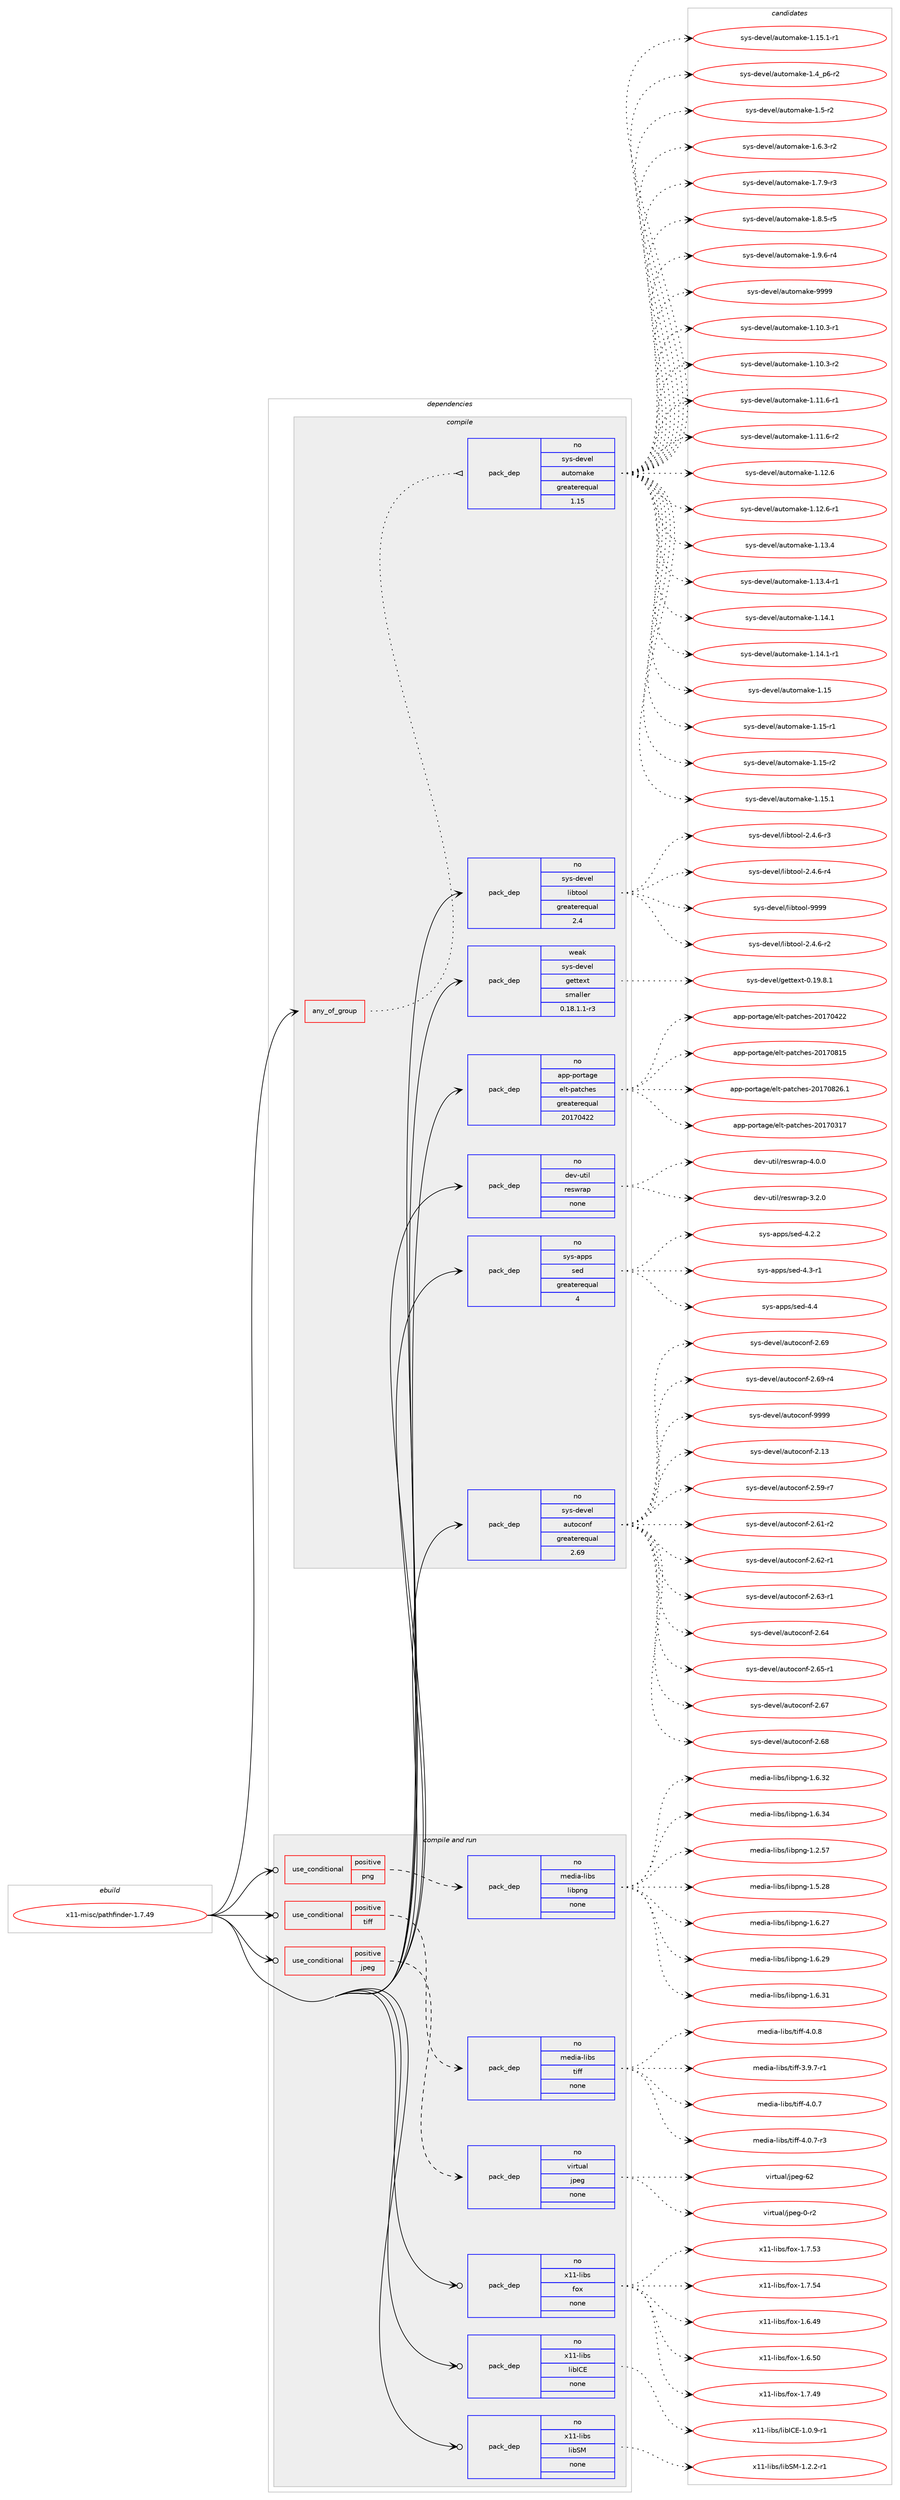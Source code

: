 digraph prolog {

# *************
# Graph options
# *************

newrank=true;
concentrate=true;
compound=true;
graph [rankdir=LR,fontname=Helvetica,fontsize=10,ranksep=1.5];#, ranksep=2.5, nodesep=0.2];
edge  [arrowhead=vee];
node  [fontname=Helvetica,fontsize=10];

# **********
# The ebuild
# **********

subgraph cluster_leftcol {
color=gray;
rank=same;
label=<<i>ebuild</i>>;
id [label="x11-misc/pathfinder-1.7.49", color=red, width=4, href="../x11-misc/pathfinder-1.7.49.svg"];
}

# ****************
# The dependencies
# ****************

subgraph cluster_midcol {
color=gray;
label=<<i>dependencies</i>>;
subgraph cluster_compile {
fillcolor="#eeeeee";
style=filled;
label=<<i>compile</i>>;
subgraph any9489 {
dependency523418 [label=<<TABLE BORDER="0" CELLBORDER="1" CELLSPACING="0" CELLPADDING="4"><TR><TD CELLPADDING="10">any_of_group</TD></TR></TABLE>>, shape=none, color=red];subgraph pack390386 {
dependency523419 [label=<<TABLE BORDER="0" CELLBORDER="1" CELLSPACING="0" CELLPADDING="4" WIDTH="220"><TR><TD ROWSPAN="6" CELLPADDING="30">pack_dep</TD></TR><TR><TD WIDTH="110">no</TD></TR><TR><TD>sys-devel</TD></TR><TR><TD>automake</TD></TR><TR><TD>greaterequal</TD></TR><TR><TD>1.15</TD></TR></TABLE>>, shape=none, color=blue];
}
dependency523418:e -> dependency523419:w [weight=20,style="dotted",arrowhead="oinv"];
}
id:e -> dependency523418:w [weight=20,style="solid",arrowhead="vee"];
subgraph pack390387 {
dependency523420 [label=<<TABLE BORDER="0" CELLBORDER="1" CELLSPACING="0" CELLPADDING="4" WIDTH="220"><TR><TD ROWSPAN="6" CELLPADDING="30">pack_dep</TD></TR><TR><TD WIDTH="110">no</TD></TR><TR><TD>app-portage</TD></TR><TR><TD>elt-patches</TD></TR><TR><TD>greaterequal</TD></TR><TR><TD>20170422</TD></TR></TABLE>>, shape=none, color=blue];
}
id:e -> dependency523420:w [weight=20,style="solid",arrowhead="vee"];
subgraph pack390388 {
dependency523421 [label=<<TABLE BORDER="0" CELLBORDER="1" CELLSPACING="0" CELLPADDING="4" WIDTH="220"><TR><TD ROWSPAN="6" CELLPADDING="30">pack_dep</TD></TR><TR><TD WIDTH="110">no</TD></TR><TR><TD>dev-util</TD></TR><TR><TD>reswrap</TD></TR><TR><TD>none</TD></TR><TR><TD></TD></TR></TABLE>>, shape=none, color=blue];
}
id:e -> dependency523421:w [weight=20,style="solid",arrowhead="vee"];
subgraph pack390389 {
dependency523422 [label=<<TABLE BORDER="0" CELLBORDER="1" CELLSPACING="0" CELLPADDING="4" WIDTH="220"><TR><TD ROWSPAN="6" CELLPADDING="30">pack_dep</TD></TR><TR><TD WIDTH="110">no</TD></TR><TR><TD>sys-apps</TD></TR><TR><TD>sed</TD></TR><TR><TD>greaterequal</TD></TR><TR><TD>4</TD></TR></TABLE>>, shape=none, color=blue];
}
id:e -> dependency523422:w [weight=20,style="solid",arrowhead="vee"];
subgraph pack390390 {
dependency523423 [label=<<TABLE BORDER="0" CELLBORDER="1" CELLSPACING="0" CELLPADDING="4" WIDTH="220"><TR><TD ROWSPAN="6" CELLPADDING="30">pack_dep</TD></TR><TR><TD WIDTH="110">no</TD></TR><TR><TD>sys-devel</TD></TR><TR><TD>autoconf</TD></TR><TR><TD>greaterequal</TD></TR><TR><TD>2.69</TD></TR></TABLE>>, shape=none, color=blue];
}
id:e -> dependency523423:w [weight=20,style="solid",arrowhead="vee"];
subgraph pack390391 {
dependency523424 [label=<<TABLE BORDER="0" CELLBORDER="1" CELLSPACING="0" CELLPADDING="4" WIDTH="220"><TR><TD ROWSPAN="6" CELLPADDING="30">pack_dep</TD></TR><TR><TD WIDTH="110">no</TD></TR><TR><TD>sys-devel</TD></TR><TR><TD>libtool</TD></TR><TR><TD>greaterequal</TD></TR><TR><TD>2.4</TD></TR></TABLE>>, shape=none, color=blue];
}
id:e -> dependency523424:w [weight=20,style="solid",arrowhead="vee"];
subgraph pack390392 {
dependency523425 [label=<<TABLE BORDER="0" CELLBORDER="1" CELLSPACING="0" CELLPADDING="4" WIDTH="220"><TR><TD ROWSPAN="6" CELLPADDING="30">pack_dep</TD></TR><TR><TD WIDTH="110">weak</TD></TR><TR><TD>sys-devel</TD></TR><TR><TD>gettext</TD></TR><TR><TD>smaller</TD></TR><TR><TD>0.18.1.1-r3</TD></TR></TABLE>>, shape=none, color=blue];
}
id:e -> dependency523425:w [weight=20,style="solid",arrowhead="vee"];
}
subgraph cluster_compileandrun {
fillcolor="#eeeeee";
style=filled;
label=<<i>compile and run</i>>;
subgraph cond123200 {
dependency523426 [label=<<TABLE BORDER="0" CELLBORDER="1" CELLSPACING="0" CELLPADDING="4"><TR><TD ROWSPAN="3" CELLPADDING="10">use_conditional</TD></TR><TR><TD>positive</TD></TR><TR><TD>jpeg</TD></TR></TABLE>>, shape=none, color=red];
subgraph pack390393 {
dependency523427 [label=<<TABLE BORDER="0" CELLBORDER="1" CELLSPACING="0" CELLPADDING="4" WIDTH="220"><TR><TD ROWSPAN="6" CELLPADDING="30">pack_dep</TD></TR><TR><TD WIDTH="110">no</TD></TR><TR><TD>virtual</TD></TR><TR><TD>jpeg</TD></TR><TR><TD>none</TD></TR><TR><TD></TD></TR></TABLE>>, shape=none, color=blue];
}
dependency523426:e -> dependency523427:w [weight=20,style="dashed",arrowhead="vee"];
}
id:e -> dependency523426:w [weight=20,style="solid",arrowhead="odotvee"];
subgraph cond123201 {
dependency523428 [label=<<TABLE BORDER="0" CELLBORDER="1" CELLSPACING="0" CELLPADDING="4"><TR><TD ROWSPAN="3" CELLPADDING="10">use_conditional</TD></TR><TR><TD>positive</TD></TR><TR><TD>png</TD></TR></TABLE>>, shape=none, color=red];
subgraph pack390394 {
dependency523429 [label=<<TABLE BORDER="0" CELLBORDER="1" CELLSPACING="0" CELLPADDING="4" WIDTH="220"><TR><TD ROWSPAN="6" CELLPADDING="30">pack_dep</TD></TR><TR><TD WIDTH="110">no</TD></TR><TR><TD>media-libs</TD></TR><TR><TD>libpng</TD></TR><TR><TD>none</TD></TR><TR><TD></TD></TR></TABLE>>, shape=none, color=blue];
}
dependency523428:e -> dependency523429:w [weight=20,style="dashed",arrowhead="vee"];
}
id:e -> dependency523428:w [weight=20,style="solid",arrowhead="odotvee"];
subgraph cond123202 {
dependency523430 [label=<<TABLE BORDER="0" CELLBORDER="1" CELLSPACING="0" CELLPADDING="4"><TR><TD ROWSPAN="3" CELLPADDING="10">use_conditional</TD></TR><TR><TD>positive</TD></TR><TR><TD>tiff</TD></TR></TABLE>>, shape=none, color=red];
subgraph pack390395 {
dependency523431 [label=<<TABLE BORDER="0" CELLBORDER="1" CELLSPACING="0" CELLPADDING="4" WIDTH="220"><TR><TD ROWSPAN="6" CELLPADDING="30">pack_dep</TD></TR><TR><TD WIDTH="110">no</TD></TR><TR><TD>media-libs</TD></TR><TR><TD>tiff</TD></TR><TR><TD>none</TD></TR><TR><TD></TD></TR></TABLE>>, shape=none, color=blue];
}
dependency523430:e -> dependency523431:w [weight=20,style="dashed",arrowhead="vee"];
}
id:e -> dependency523430:w [weight=20,style="solid",arrowhead="odotvee"];
subgraph pack390396 {
dependency523432 [label=<<TABLE BORDER="0" CELLBORDER="1" CELLSPACING="0" CELLPADDING="4" WIDTH="220"><TR><TD ROWSPAN="6" CELLPADDING="30">pack_dep</TD></TR><TR><TD WIDTH="110">no</TD></TR><TR><TD>x11-libs</TD></TR><TR><TD>fox</TD></TR><TR><TD>none</TD></TR><TR><TD></TD></TR></TABLE>>, shape=none, color=blue];
}
id:e -> dependency523432:w [weight=20,style="solid",arrowhead="odotvee"];
subgraph pack390397 {
dependency523433 [label=<<TABLE BORDER="0" CELLBORDER="1" CELLSPACING="0" CELLPADDING="4" WIDTH="220"><TR><TD ROWSPAN="6" CELLPADDING="30">pack_dep</TD></TR><TR><TD WIDTH="110">no</TD></TR><TR><TD>x11-libs</TD></TR><TR><TD>libICE</TD></TR><TR><TD>none</TD></TR><TR><TD></TD></TR></TABLE>>, shape=none, color=blue];
}
id:e -> dependency523433:w [weight=20,style="solid",arrowhead="odotvee"];
subgraph pack390398 {
dependency523434 [label=<<TABLE BORDER="0" CELLBORDER="1" CELLSPACING="0" CELLPADDING="4" WIDTH="220"><TR><TD ROWSPAN="6" CELLPADDING="30">pack_dep</TD></TR><TR><TD WIDTH="110">no</TD></TR><TR><TD>x11-libs</TD></TR><TR><TD>libSM</TD></TR><TR><TD>none</TD></TR><TR><TD></TD></TR></TABLE>>, shape=none, color=blue];
}
id:e -> dependency523434:w [weight=20,style="solid",arrowhead="odotvee"];
}
subgraph cluster_run {
fillcolor="#eeeeee";
style=filled;
label=<<i>run</i>>;
}
}

# **************
# The candidates
# **************

subgraph cluster_choices {
rank=same;
color=gray;
label=<<i>candidates</i>>;

subgraph choice390386 {
color=black;
nodesep=1;
choice11512111545100101118101108479711711611110997107101454946494846514511449 [label="sys-devel/automake-1.10.3-r1", color=red, width=4,href="../sys-devel/automake-1.10.3-r1.svg"];
choice11512111545100101118101108479711711611110997107101454946494846514511450 [label="sys-devel/automake-1.10.3-r2", color=red, width=4,href="../sys-devel/automake-1.10.3-r2.svg"];
choice11512111545100101118101108479711711611110997107101454946494946544511449 [label="sys-devel/automake-1.11.6-r1", color=red, width=4,href="../sys-devel/automake-1.11.6-r1.svg"];
choice11512111545100101118101108479711711611110997107101454946494946544511450 [label="sys-devel/automake-1.11.6-r2", color=red, width=4,href="../sys-devel/automake-1.11.6-r2.svg"];
choice1151211154510010111810110847971171161111099710710145494649504654 [label="sys-devel/automake-1.12.6", color=red, width=4,href="../sys-devel/automake-1.12.6.svg"];
choice11512111545100101118101108479711711611110997107101454946495046544511449 [label="sys-devel/automake-1.12.6-r1", color=red, width=4,href="../sys-devel/automake-1.12.6-r1.svg"];
choice1151211154510010111810110847971171161111099710710145494649514652 [label="sys-devel/automake-1.13.4", color=red, width=4,href="../sys-devel/automake-1.13.4.svg"];
choice11512111545100101118101108479711711611110997107101454946495146524511449 [label="sys-devel/automake-1.13.4-r1", color=red, width=4,href="../sys-devel/automake-1.13.4-r1.svg"];
choice1151211154510010111810110847971171161111099710710145494649524649 [label="sys-devel/automake-1.14.1", color=red, width=4,href="../sys-devel/automake-1.14.1.svg"];
choice11512111545100101118101108479711711611110997107101454946495246494511449 [label="sys-devel/automake-1.14.1-r1", color=red, width=4,href="../sys-devel/automake-1.14.1-r1.svg"];
choice115121115451001011181011084797117116111109971071014549464953 [label="sys-devel/automake-1.15", color=red, width=4,href="../sys-devel/automake-1.15.svg"];
choice1151211154510010111810110847971171161111099710710145494649534511449 [label="sys-devel/automake-1.15-r1", color=red, width=4,href="../sys-devel/automake-1.15-r1.svg"];
choice1151211154510010111810110847971171161111099710710145494649534511450 [label="sys-devel/automake-1.15-r2", color=red, width=4,href="../sys-devel/automake-1.15-r2.svg"];
choice1151211154510010111810110847971171161111099710710145494649534649 [label="sys-devel/automake-1.15.1", color=red, width=4,href="../sys-devel/automake-1.15.1.svg"];
choice11512111545100101118101108479711711611110997107101454946495346494511449 [label="sys-devel/automake-1.15.1-r1", color=red, width=4,href="../sys-devel/automake-1.15.1-r1.svg"];
choice115121115451001011181011084797117116111109971071014549465295112544511450 [label="sys-devel/automake-1.4_p6-r2", color=red, width=4,href="../sys-devel/automake-1.4_p6-r2.svg"];
choice11512111545100101118101108479711711611110997107101454946534511450 [label="sys-devel/automake-1.5-r2", color=red, width=4,href="../sys-devel/automake-1.5-r2.svg"];
choice115121115451001011181011084797117116111109971071014549465446514511450 [label="sys-devel/automake-1.6.3-r2", color=red, width=4,href="../sys-devel/automake-1.6.3-r2.svg"];
choice115121115451001011181011084797117116111109971071014549465546574511451 [label="sys-devel/automake-1.7.9-r3", color=red, width=4,href="../sys-devel/automake-1.7.9-r3.svg"];
choice115121115451001011181011084797117116111109971071014549465646534511453 [label="sys-devel/automake-1.8.5-r5", color=red, width=4,href="../sys-devel/automake-1.8.5-r5.svg"];
choice115121115451001011181011084797117116111109971071014549465746544511452 [label="sys-devel/automake-1.9.6-r4", color=red, width=4,href="../sys-devel/automake-1.9.6-r4.svg"];
choice115121115451001011181011084797117116111109971071014557575757 [label="sys-devel/automake-9999", color=red, width=4,href="../sys-devel/automake-9999.svg"];
dependency523419:e -> choice11512111545100101118101108479711711611110997107101454946494846514511449:w [style=dotted,weight="100"];
dependency523419:e -> choice11512111545100101118101108479711711611110997107101454946494846514511450:w [style=dotted,weight="100"];
dependency523419:e -> choice11512111545100101118101108479711711611110997107101454946494946544511449:w [style=dotted,weight="100"];
dependency523419:e -> choice11512111545100101118101108479711711611110997107101454946494946544511450:w [style=dotted,weight="100"];
dependency523419:e -> choice1151211154510010111810110847971171161111099710710145494649504654:w [style=dotted,weight="100"];
dependency523419:e -> choice11512111545100101118101108479711711611110997107101454946495046544511449:w [style=dotted,weight="100"];
dependency523419:e -> choice1151211154510010111810110847971171161111099710710145494649514652:w [style=dotted,weight="100"];
dependency523419:e -> choice11512111545100101118101108479711711611110997107101454946495146524511449:w [style=dotted,weight="100"];
dependency523419:e -> choice1151211154510010111810110847971171161111099710710145494649524649:w [style=dotted,weight="100"];
dependency523419:e -> choice11512111545100101118101108479711711611110997107101454946495246494511449:w [style=dotted,weight="100"];
dependency523419:e -> choice115121115451001011181011084797117116111109971071014549464953:w [style=dotted,weight="100"];
dependency523419:e -> choice1151211154510010111810110847971171161111099710710145494649534511449:w [style=dotted,weight="100"];
dependency523419:e -> choice1151211154510010111810110847971171161111099710710145494649534511450:w [style=dotted,weight="100"];
dependency523419:e -> choice1151211154510010111810110847971171161111099710710145494649534649:w [style=dotted,weight="100"];
dependency523419:e -> choice11512111545100101118101108479711711611110997107101454946495346494511449:w [style=dotted,weight="100"];
dependency523419:e -> choice115121115451001011181011084797117116111109971071014549465295112544511450:w [style=dotted,weight="100"];
dependency523419:e -> choice11512111545100101118101108479711711611110997107101454946534511450:w [style=dotted,weight="100"];
dependency523419:e -> choice115121115451001011181011084797117116111109971071014549465446514511450:w [style=dotted,weight="100"];
dependency523419:e -> choice115121115451001011181011084797117116111109971071014549465546574511451:w [style=dotted,weight="100"];
dependency523419:e -> choice115121115451001011181011084797117116111109971071014549465646534511453:w [style=dotted,weight="100"];
dependency523419:e -> choice115121115451001011181011084797117116111109971071014549465746544511452:w [style=dotted,weight="100"];
dependency523419:e -> choice115121115451001011181011084797117116111109971071014557575757:w [style=dotted,weight="100"];
}
subgraph choice390387 {
color=black;
nodesep=1;
choice97112112451121111141169710310147101108116451129711699104101115455048495548514955 [label="app-portage/elt-patches-20170317", color=red, width=4,href="../app-portage/elt-patches-20170317.svg"];
choice97112112451121111141169710310147101108116451129711699104101115455048495548525050 [label="app-portage/elt-patches-20170422", color=red, width=4,href="../app-portage/elt-patches-20170422.svg"];
choice97112112451121111141169710310147101108116451129711699104101115455048495548564953 [label="app-portage/elt-patches-20170815", color=red, width=4,href="../app-portage/elt-patches-20170815.svg"];
choice971121124511211111411697103101471011081164511297116991041011154550484955485650544649 [label="app-portage/elt-patches-20170826.1", color=red, width=4,href="../app-portage/elt-patches-20170826.1.svg"];
dependency523420:e -> choice97112112451121111141169710310147101108116451129711699104101115455048495548514955:w [style=dotted,weight="100"];
dependency523420:e -> choice97112112451121111141169710310147101108116451129711699104101115455048495548525050:w [style=dotted,weight="100"];
dependency523420:e -> choice97112112451121111141169710310147101108116451129711699104101115455048495548564953:w [style=dotted,weight="100"];
dependency523420:e -> choice971121124511211111411697103101471011081164511297116991041011154550484955485650544649:w [style=dotted,weight="100"];
}
subgraph choice390388 {
color=black;
nodesep=1;
choice100101118451171161051084711410111511911497112455146504648 [label="dev-util/reswrap-3.2.0", color=red, width=4,href="../dev-util/reswrap-3.2.0.svg"];
choice100101118451171161051084711410111511911497112455246484648 [label="dev-util/reswrap-4.0.0", color=red, width=4,href="../dev-util/reswrap-4.0.0.svg"];
dependency523421:e -> choice100101118451171161051084711410111511911497112455146504648:w [style=dotted,weight="100"];
dependency523421:e -> choice100101118451171161051084711410111511911497112455246484648:w [style=dotted,weight="100"];
}
subgraph choice390389 {
color=black;
nodesep=1;
choice115121115459711211211547115101100455246504650 [label="sys-apps/sed-4.2.2", color=red, width=4,href="../sys-apps/sed-4.2.2.svg"];
choice115121115459711211211547115101100455246514511449 [label="sys-apps/sed-4.3-r1", color=red, width=4,href="../sys-apps/sed-4.3-r1.svg"];
choice11512111545971121121154711510110045524652 [label="sys-apps/sed-4.4", color=red, width=4,href="../sys-apps/sed-4.4.svg"];
dependency523422:e -> choice115121115459711211211547115101100455246504650:w [style=dotted,weight="100"];
dependency523422:e -> choice115121115459711211211547115101100455246514511449:w [style=dotted,weight="100"];
dependency523422:e -> choice11512111545971121121154711510110045524652:w [style=dotted,weight="100"];
}
subgraph choice390390 {
color=black;
nodesep=1;
choice115121115451001011181011084797117116111991111101024550464951 [label="sys-devel/autoconf-2.13", color=red, width=4,href="../sys-devel/autoconf-2.13.svg"];
choice1151211154510010111810110847971171161119911111010245504653574511455 [label="sys-devel/autoconf-2.59-r7", color=red, width=4,href="../sys-devel/autoconf-2.59-r7.svg"];
choice1151211154510010111810110847971171161119911111010245504654494511450 [label="sys-devel/autoconf-2.61-r2", color=red, width=4,href="../sys-devel/autoconf-2.61-r2.svg"];
choice1151211154510010111810110847971171161119911111010245504654504511449 [label="sys-devel/autoconf-2.62-r1", color=red, width=4,href="../sys-devel/autoconf-2.62-r1.svg"];
choice1151211154510010111810110847971171161119911111010245504654514511449 [label="sys-devel/autoconf-2.63-r1", color=red, width=4,href="../sys-devel/autoconf-2.63-r1.svg"];
choice115121115451001011181011084797117116111991111101024550465452 [label="sys-devel/autoconf-2.64", color=red, width=4,href="../sys-devel/autoconf-2.64.svg"];
choice1151211154510010111810110847971171161119911111010245504654534511449 [label="sys-devel/autoconf-2.65-r1", color=red, width=4,href="../sys-devel/autoconf-2.65-r1.svg"];
choice115121115451001011181011084797117116111991111101024550465455 [label="sys-devel/autoconf-2.67", color=red, width=4,href="../sys-devel/autoconf-2.67.svg"];
choice115121115451001011181011084797117116111991111101024550465456 [label="sys-devel/autoconf-2.68", color=red, width=4,href="../sys-devel/autoconf-2.68.svg"];
choice115121115451001011181011084797117116111991111101024550465457 [label="sys-devel/autoconf-2.69", color=red, width=4,href="../sys-devel/autoconf-2.69.svg"];
choice1151211154510010111810110847971171161119911111010245504654574511452 [label="sys-devel/autoconf-2.69-r4", color=red, width=4,href="../sys-devel/autoconf-2.69-r4.svg"];
choice115121115451001011181011084797117116111991111101024557575757 [label="sys-devel/autoconf-9999", color=red, width=4,href="../sys-devel/autoconf-9999.svg"];
dependency523423:e -> choice115121115451001011181011084797117116111991111101024550464951:w [style=dotted,weight="100"];
dependency523423:e -> choice1151211154510010111810110847971171161119911111010245504653574511455:w [style=dotted,weight="100"];
dependency523423:e -> choice1151211154510010111810110847971171161119911111010245504654494511450:w [style=dotted,weight="100"];
dependency523423:e -> choice1151211154510010111810110847971171161119911111010245504654504511449:w [style=dotted,weight="100"];
dependency523423:e -> choice1151211154510010111810110847971171161119911111010245504654514511449:w [style=dotted,weight="100"];
dependency523423:e -> choice115121115451001011181011084797117116111991111101024550465452:w [style=dotted,weight="100"];
dependency523423:e -> choice1151211154510010111810110847971171161119911111010245504654534511449:w [style=dotted,weight="100"];
dependency523423:e -> choice115121115451001011181011084797117116111991111101024550465455:w [style=dotted,weight="100"];
dependency523423:e -> choice115121115451001011181011084797117116111991111101024550465456:w [style=dotted,weight="100"];
dependency523423:e -> choice115121115451001011181011084797117116111991111101024550465457:w [style=dotted,weight="100"];
dependency523423:e -> choice1151211154510010111810110847971171161119911111010245504654574511452:w [style=dotted,weight="100"];
dependency523423:e -> choice115121115451001011181011084797117116111991111101024557575757:w [style=dotted,weight="100"];
}
subgraph choice390391 {
color=black;
nodesep=1;
choice1151211154510010111810110847108105981161111111084550465246544511450 [label="sys-devel/libtool-2.4.6-r2", color=red, width=4,href="../sys-devel/libtool-2.4.6-r2.svg"];
choice1151211154510010111810110847108105981161111111084550465246544511451 [label="sys-devel/libtool-2.4.6-r3", color=red, width=4,href="../sys-devel/libtool-2.4.6-r3.svg"];
choice1151211154510010111810110847108105981161111111084550465246544511452 [label="sys-devel/libtool-2.4.6-r4", color=red, width=4,href="../sys-devel/libtool-2.4.6-r4.svg"];
choice1151211154510010111810110847108105981161111111084557575757 [label="sys-devel/libtool-9999", color=red, width=4,href="../sys-devel/libtool-9999.svg"];
dependency523424:e -> choice1151211154510010111810110847108105981161111111084550465246544511450:w [style=dotted,weight="100"];
dependency523424:e -> choice1151211154510010111810110847108105981161111111084550465246544511451:w [style=dotted,weight="100"];
dependency523424:e -> choice1151211154510010111810110847108105981161111111084550465246544511452:w [style=dotted,weight="100"];
dependency523424:e -> choice1151211154510010111810110847108105981161111111084557575757:w [style=dotted,weight="100"];
}
subgraph choice390392 {
color=black;
nodesep=1;
choice1151211154510010111810110847103101116116101120116454846495746564649 [label="sys-devel/gettext-0.19.8.1", color=red, width=4,href="../sys-devel/gettext-0.19.8.1.svg"];
dependency523425:e -> choice1151211154510010111810110847103101116116101120116454846495746564649:w [style=dotted,weight="100"];
}
subgraph choice390393 {
color=black;
nodesep=1;
choice118105114116117971084710611210110345484511450 [label="virtual/jpeg-0-r2", color=red, width=4,href="../virtual/jpeg-0-r2.svg"];
choice1181051141161179710847106112101103455450 [label="virtual/jpeg-62", color=red, width=4,href="../virtual/jpeg-62.svg"];
dependency523427:e -> choice118105114116117971084710611210110345484511450:w [style=dotted,weight="100"];
dependency523427:e -> choice1181051141161179710847106112101103455450:w [style=dotted,weight="100"];
}
subgraph choice390394 {
color=black;
nodesep=1;
choice109101100105974510810598115471081059811211010345494650465355 [label="media-libs/libpng-1.2.57", color=red, width=4,href="../media-libs/libpng-1.2.57.svg"];
choice109101100105974510810598115471081059811211010345494653465056 [label="media-libs/libpng-1.5.28", color=red, width=4,href="../media-libs/libpng-1.5.28.svg"];
choice109101100105974510810598115471081059811211010345494654465055 [label="media-libs/libpng-1.6.27", color=red, width=4,href="../media-libs/libpng-1.6.27.svg"];
choice109101100105974510810598115471081059811211010345494654465057 [label="media-libs/libpng-1.6.29", color=red, width=4,href="../media-libs/libpng-1.6.29.svg"];
choice109101100105974510810598115471081059811211010345494654465149 [label="media-libs/libpng-1.6.31", color=red, width=4,href="../media-libs/libpng-1.6.31.svg"];
choice109101100105974510810598115471081059811211010345494654465150 [label="media-libs/libpng-1.6.32", color=red, width=4,href="../media-libs/libpng-1.6.32.svg"];
choice109101100105974510810598115471081059811211010345494654465152 [label="media-libs/libpng-1.6.34", color=red, width=4,href="../media-libs/libpng-1.6.34.svg"];
dependency523429:e -> choice109101100105974510810598115471081059811211010345494650465355:w [style=dotted,weight="100"];
dependency523429:e -> choice109101100105974510810598115471081059811211010345494653465056:w [style=dotted,weight="100"];
dependency523429:e -> choice109101100105974510810598115471081059811211010345494654465055:w [style=dotted,weight="100"];
dependency523429:e -> choice109101100105974510810598115471081059811211010345494654465057:w [style=dotted,weight="100"];
dependency523429:e -> choice109101100105974510810598115471081059811211010345494654465149:w [style=dotted,weight="100"];
dependency523429:e -> choice109101100105974510810598115471081059811211010345494654465150:w [style=dotted,weight="100"];
dependency523429:e -> choice109101100105974510810598115471081059811211010345494654465152:w [style=dotted,weight="100"];
}
subgraph choice390395 {
color=black;
nodesep=1;
choice109101100105974510810598115471161051021024551465746554511449 [label="media-libs/tiff-3.9.7-r1", color=red, width=4,href="../media-libs/tiff-3.9.7-r1.svg"];
choice10910110010597451081059811547116105102102455246484655 [label="media-libs/tiff-4.0.7", color=red, width=4,href="../media-libs/tiff-4.0.7.svg"];
choice109101100105974510810598115471161051021024552464846554511451 [label="media-libs/tiff-4.0.7-r3", color=red, width=4,href="../media-libs/tiff-4.0.7-r3.svg"];
choice10910110010597451081059811547116105102102455246484656 [label="media-libs/tiff-4.0.8", color=red, width=4,href="../media-libs/tiff-4.0.8.svg"];
dependency523431:e -> choice109101100105974510810598115471161051021024551465746554511449:w [style=dotted,weight="100"];
dependency523431:e -> choice10910110010597451081059811547116105102102455246484655:w [style=dotted,weight="100"];
dependency523431:e -> choice109101100105974510810598115471161051021024552464846554511451:w [style=dotted,weight="100"];
dependency523431:e -> choice10910110010597451081059811547116105102102455246484656:w [style=dotted,weight="100"];
}
subgraph choice390396 {
color=black;
nodesep=1;
choice120494945108105981154710211112045494654465257 [label="x11-libs/fox-1.6.49", color=red, width=4,href="../x11-libs/fox-1.6.49.svg"];
choice120494945108105981154710211112045494654465348 [label="x11-libs/fox-1.6.50", color=red, width=4,href="../x11-libs/fox-1.6.50.svg"];
choice120494945108105981154710211112045494655465257 [label="x11-libs/fox-1.7.49", color=red, width=4,href="../x11-libs/fox-1.7.49.svg"];
choice120494945108105981154710211112045494655465351 [label="x11-libs/fox-1.7.53", color=red, width=4,href="../x11-libs/fox-1.7.53.svg"];
choice120494945108105981154710211112045494655465352 [label="x11-libs/fox-1.7.54", color=red, width=4,href="../x11-libs/fox-1.7.54.svg"];
dependency523432:e -> choice120494945108105981154710211112045494654465257:w [style=dotted,weight="100"];
dependency523432:e -> choice120494945108105981154710211112045494654465348:w [style=dotted,weight="100"];
dependency523432:e -> choice120494945108105981154710211112045494655465257:w [style=dotted,weight="100"];
dependency523432:e -> choice120494945108105981154710211112045494655465351:w [style=dotted,weight="100"];
dependency523432:e -> choice120494945108105981154710211112045494655465352:w [style=dotted,weight="100"];
}
subgraph choice390397 {
color=black;
nodesep=1;
choice1204949451081059811547108105987367694549464846574511449 [label="x11-libs/libICE-1.0.9-r1", color=red, width=4,href="../x11-libs/libICE-1.0.9-r1.svg"];
dependency523433:e -> choice1204949451081059811547108105987367694549464846574511449:w [style=dotted,weight="100"];
}
subgraph choice390398 {
color=black;
nodesep=1;
choice12049494510810598115471081059883774549465046504511449 [label="x11-libs/libSM-1.2.2-r1", color=red, width=4,href="../x11-libs/libSM-1.2.2-r1.svg"];
dependency523434:e -> choice12049494510810598115471081059883774549465046504511449:w [style=dotted,weight="100"];
}
}

}
